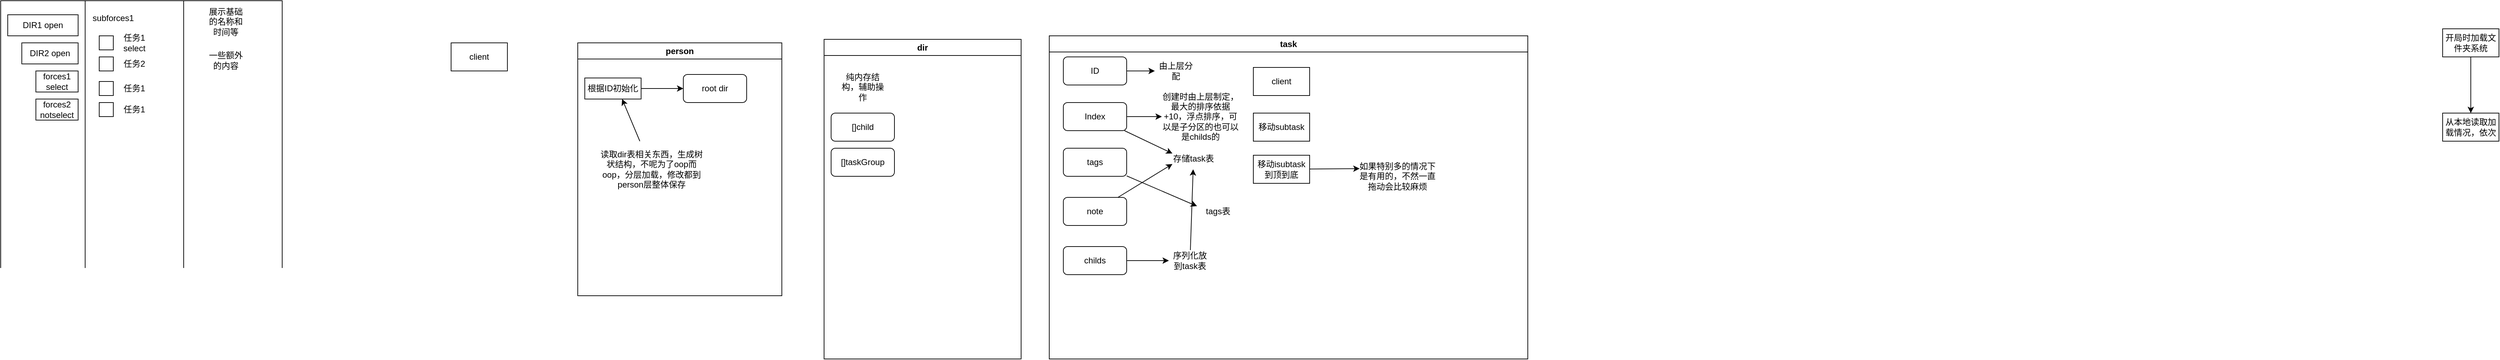 <mxfile>
    <diagram id="U8_7rPyPP9F2TlcvUt8w" name="第 1 页">
        <mxGraphModel dx="4686" dy="787" grid="1" gridSize="10" guides="1" tooltips="1" connect="1" arrows="1" fold="1" page="1" pageScale="1" pageWidth="827" pageHeight="1169" math="0" shadow="0">
            <root>
                <mxCell id="0"/>
                <mxCell id="1" parent="0"/>
                <mxCell id="12" value="" style="edgeStyle=none;html=1;" parent="1" source="10" target="11" edge="1">
                    <mxGeometry relative="1" as="geometry"/>
                </mxCell>
                <mxCell id="10" value="开局时加载文件夹系统" style="rounded=0;whiteSpace=wrap;html=1;" parent="1" vertex="1">
                    <mxGeometry x="190.0" y="50" width="80" height="40" as="geometry"/>
                </mxCell>
                <mxCell id="11" value="从本地读取加载情况，依次" style="rounded=0;whiteSpace=wrap;html=1;" parent="1" vertex="1">
                    <mxGeometry x="190.0" y="170" width="80" height="40" as="geometry"/>
                </mxCell>
                <mxCell id="13" value="" style="rounded=0;whiteSpace=wrap;html=1;" parent="1" vertex="1">
                    <mxGeometry x="-3280" y="10" width="400" height="390" as="geometry"/>
                </mxCell>
                <mxCell id="14" value="" style="endArrow=none;html=1;" parent="1" edge="1">
                    <mxGeometry width="50" height="50" relative="1" as="geometry">
                        <mxPoint x="-3160" y="400" as="sourcePoint"/>
                        <mxPoint x="-3160" y="10" as="targetPoint"/>
                    </mxGeometry>
                </mxCell>
                <mxCell id="15" value="DIR1 open" style="rounded=0;whiteSpace=wrap;html=1;" parent="1" vertex="1">
                    <mxGeometry x="-3270" y="30" width="100" height="30" as="geometry"/>
                </mxCell>
                <mxCell id="16" value="DIR2 open" style="rounded=0;whiteSpace=wrap;html=1;" parent="1" vertex="1">
                    <mxGeometry x="-3250" y="70" width="80" height="30" as="geometry"/>
                </mxCell>
                <mxCell id="17" value="forces1 select" style="rounded=0;whiteSpace=wrap;html=1;" parent="1" vertex="1">
                    <mxGeometry x="-3230" y="110" width="60" height="30" as="geometry"/>
                </mxCell>
                <mxCell id="18" value="forces2 notselect" style="rounded=0;whiteSpace=wrap;html=1;" parent="1" vertex="1">
                    <mxGeometry x="-3230" y="150" width="60" height="30" as="geometry"/>
                </mxCell>
                <mxCell id="19" value="subforces1" style="text;html=1;strokeColor=none;fillColor=none;align=center;verticalAlign=middle;whiteSpace=wrap;rounded=0;" parent="1" vertex="1">
                    <mxGeometry x="-3150" y="20" width="60" height="30" as="geometry"/>
                </mxCell>
                <mxCell id="22" value="" style="rounded=0;whiteSpace=wrap;html=1;" parent="1" vertex="1">
                    <mxGeometry x="-3140" y="60" width="20" height="20" as="geometry"/>
                </mxCell>
                <mxCell id="23" value="任务1 select" style="text;html=1;strokeColor=none;fillColor=none;align=center;verticalAlign=middle;whiteSpace=wrap;rounded=0;" parent="1" vertex="1">
                    <mxGeometry x="-3120" y="55" width="60" height="30" as="geometry"/>
                </mxCell>
                <mxCell id="32" value="" style="rounded=0;whiteSpace=wrap;html=1;" parent="1" vertex="1">
                    <mxGeometry x="-3140" y="90" width="20" height="20" as="geometry"/>
                </mxCell>
                <mxCell id="33" value="任务2" style="text;html=1;strokeColor=none;fillColor=none;align=center;verticalAlign=middle;whiteSpace=wrap;rounded=0;" parent="1" vertex="1">
                    <mxGeometry x="-3120" y="85" width="60" height="30" as="geometry"/>
                </mxCell>
                <mxCell id="34" value="" style="rounded=0;whiteSpace=wrap;html=1;" parent="1" vertex="1">
                    <mxGeometry x="-3140" y="125" width="20" height="20" as="geometry"/>
                </mxCell>
                <mxCell id="35" value="任务1" style="text;html=1;strokeColor=none;fillColor=none;align=center;verticalAlign=middle;whiteSpace=wrap;rounded=0;" parent="1" vertex="1">
                    <mxGeometry x="-3120" y="120" width="60" height="30" as="geometry"/>
                </mxCell>
                <mxCell id="36" value="" style="rounded=0;whiteSpace=wrap;html=1;" parent="1" vertex="1">
                    <mxGeometry x="-3140" y="155" width="20" height="20" as="geometry"/>
                </mxCell>
                <mxCell id="37" value="任务1" style="text;html=1;strokeColor=none;fillColor=none;align=center;verticalAlign=middle;whiteSpace=wrap;rounded=0;" parent="1" vertex="1">
                    <mxGeometry x="-3120" y="150" width="60" height="30" as="geometry"/>
                </mxCell>
                <mxCell id="38" value="" style="endArrow=none;html=1;exitX=0.65;exitY=1.01;exitDx=0;exitDy=0;exitPerimeter=0;" parent="1" source="13" edge="1">
                    <mxGeometry width="50" height="50" relative="1" as="geometry">
                        <mxPoint x="-3070" y="60" as="sourcePoint"/>
                        <mxPoint x="-3020" y="10" as="targetPoint"/>
                    </mxGeometry>
                </mxCell>
                <mxCell id="39" value="展示基础的名称和时间等" style="text;html=1;strokeColor=none;fillColor=none;align=center;verticalAlign=middle;whiteSpace=wrap;rounded=0;" parent="1" vertex="1">
                    <mxGeometry x="-2990" y="25" width="60" height="30" as="geometry"/>
                </mxCell>
                <mxCell id="40" value="一些额外的内容" style="text;html=1;strokeColor=none;fillColor=none;align=center;verticalAlign=middle;whiteSpace=wrap;rounded=0;" parent="1" vertex="1">
                    <mxGeometry x="-2990" y="80" width="60" height="30" as="geometry"/>
                </mxCell>
                <mxCell id="41" value="client" style="rounded=0;whiteSpace=wrap;html=1;" vertex="1" parent="1">
                    <mxGeometry x="-2640" y="70" width="80" height="40" as="geometry"/>
                </mxCell>
                <mxCell id="42" value="task" style="swimlane;whiteSpace=wrap;html=1;" vertex="1" parent="1">
                    <mxGeometry x="-1790" y="60" width="680" height="460" as="geometry"/>
                </mxCell>
                <mxCell id="54" value="" style="edgeStyle=none;html=1;" edge="1" parent="42" source="43" target="53">
                    <mxGeometry relative="1" as="geometry"/>
                </mxCell>
                <mxCell id="43" value="ID" style="rounded=1;whiteSpace=wrap;html=1;" vertex="1" parent="42">
                    <mxGeometry x="20" y="30" width="90" height="40" as="geometry"/>
                </mxCell>
                <mxCell id="56" style="edgeStyle=none;html=1;entryX=0;entryY=0.25;entryDx=0;entryDy=0;" edge="1" parent="42" source="44" target="55">
                    <mxGeometry relative="1" as="geometry"/>
                </mxCell>
                <mxCell id="59" value="" style="edgeStyle=none;html=1;" edge="1" parent="42" source="44" target="58">
                    <mxGeometry relative="1" as="geometry"/>
                </mxCell>
                <mxCell id="44" value="Index" style="rounded=1;whiteSpace=wrap;html=1;" vertex="1" parent="42">
                    <mxGeometry x="20" y="95" width="90" height="40" as="geometry"/>
                </mxCell>
                <mxCell id="63" style="edgeStyle=none;html=1;entryX=0;entryY=0.25;entryDx=0;entryDy=0;" edge="1" parent="42" source="45" target="62">
                    <mxGeometry relative="1" as="geometry"/>
                </mxCell>
                <mxCell id="45" value="tags" style="rounded=1;whiteSpace=wrap;html=1;" vertex="1" parent="42">
                    <mxGeometry x="20" y="160" width="90" height="40" as="geometry"/>
                </mxCell>
                <mxCell id="57" style="edgeStyle=none;html=1;entryX=0;entryY=0.75;entryDx=0;entryDy=0;" edge="1" parent="42" source="46" target="55">
                    <mxGeometry relative="1" as="geometry"/>
                </mxCell>
                <mxCell id="46" value="note" style="rounded=1;whiteSpace=wrap;html=1;" vertex="1" parent="42">
                    <mxGeometry x="20" y="230" width="90" height="40" as="geometry"/>
                </mxCell>
                <mxCell id="64" style="edgeStyle=none;html=1;entryX=0;entryY=0.5;entryDx=0;entryDy=0;" edge="1" parent="42" source="47" target="65">
                    <mxGeometry relative="1" as="geometry"/>
                </mxCell>
                <mxCell id="47" value="childs" style="rounded=1;whiteSpace=wrap;html=1;" vertex="1" parent="42">
                    <mxGeometry x="20" y="300" width="90" height="40" as="geometry"/>
                </mxCell>
                <mxCell id="53" value="由上层分配" style="text;html=1;strokeColor=none;fillColor=none;align=center;verticalAlign=middle;whiteSpace=wrap;rounded=0;" vertex="1" parent="42">
                    <mxGeometry x="150" y="35" width="60" height="30" as="geometry"/>
                </mxCell>
                <mxCell id="55" value="存储task表" style="text;html=1;strokeColor=none;fillColor=none;align=center;verticalAlign=middle;whiteSpace=wrap;rounded=0;" vertex="1" parent="42">
                    <mxGeometry x="175" y="160" width="60" height="30" as="geometry"/>
                </mxCell>
                <mxCell id="58" value="创建时由上层制定，最大的排序依据+10，浮点排序，可以是子分区的也可以是childs的" style="text;html=1;strokeColor=none;fillColor=none;align=center;verticalAlign=middle;whiteSpace=wrap;rounded=0;" vertex="1" parent="42">
                    <mxGeometry x="160" y="100" width="110" height="30" as="geometry"/>
                </mxCell>
                <mxCell id="62" value="tags表" style="text;html=1;strokeColor=none;fillColor=none;align=center;verticalAlign=middle;whiteSpace=wrap;rounded=0;" vertex="1" parent="42">
                    <mxGeometry x="210" y="235" width="60" height="30" as="geometry"/>
                </mxCell>
                <mxCell id="66" style="edgeStyle=none;html=1;" edge="1" parent="42" source="65" target="55">
                    <mxGeometry relative="1" as="geometry"/>
                </mxCell>
                <mxCell id="65" value="序列化放到task表" style="text;html=1;strokeColor=none;fillColor=none;align=center;verticalAlign=middle;whiteSpace=wrap;rounded=0;" vertex="1" parent="42">
                    <mxGeometry x="170" y="305" width="60" height="30" as="geometry"/>
                </mxCell>
                <mxCell id="67" value="client" style="rounded=0;whiteSpace=wrap;html=1;" vertex="1" parent="42">
                    <mxGeometry x="290" y="45" width="80" height="40" as="geometry"/>
                </mxCell>
                <mxCell id="69" value="移动subtask" style="rounded=0;whiteSpace=wrap;html=1;" vertex="1" parent="42">
                    <mxGeometry x="290" y="110" width="80" height="40" as="geometry"/>
                </mxCell>
                <mxCell id="72" style="edgeStyle=none;html=1;entryX=0.009;entryY=0.363;entryDx=0;entryDy=0;entryPerimeter=0;" edge="1" parent="42" source="70" target="73">
                    <mxGeometry relative="1" as="geometry">
                        <mxPoint x="420" y="190" as="targetPoint"/>
                    </mxGeometry>
                </mxCell>
                <mxCell id="70" value="移动isubtask到顶到底" style="rounded=0;whiteSpace=wrap;html=1;" vertex="1" parent="42">
                    <mxGeometry x="290" y="170" width="80" height="40" as="geometry"/>
                </mxCell>
                <mxCell id="73" value="如果特别多的情况下是有用的，不然一直拖动会比较麻烦" style="text;html=1;strokeColor=none;fillColor=none;align=center;verticalAlign=middle;whiteSpace=wrap;rounded=0;" vertex="1" parent="42">
                    <mxGeometry x="440" y="160" width="110" height="80" as="geometry"/>
                </mxCell>
                <mxCell id="68" value="person" style="swimlane;whiteSpace=wrap;html=1;" vertex="1" parent="1">
                    <mxGeometry x="-2460" y="70" width="290" height="360" as="geometry"/>
                </mxCell>
                <mxCell id="81" style="edgeStyle=none;html=1;entryX=0;entryY=0.5;entryDx=0;entryDy=0;" edge="1" parent="68" source="78" target="79">
                    <mxGeometry relative="1" as="geometry"/>
                </mxCell>
                <mxCell id="78" value="根据ID初始化" style="rounded=0;whiteSpace=wrap;html=1;" vertex="1" parent="68">
                    <mxGeometry x="10" y="50" width="80" height="30" as="geometry"/>
                </mxCell>
                <mxCell id="79" value="root dir" style="rounded=1;whiteSpace=wrap;html=1;" vertex="1" parent="68">
                    <mxGeometry x="150" y="45" width="90" height="40" as="geometry"/>
                </mxCell>
                <mxCell id="86" style="edgeStyle=none;html=1;entryX=0.663;entryY=1;entryDx=0;entryDy=0;entryPerimeter=0;" edge="1" parent="68" source="85" target="78">
                    <mxGeometry relative="1" as="geometry"/>
                </mxCell>
                <mxCell id="85" value="读取dir表相关东西，生成树状结构，不呢为了oop而oop，分层加载，修改都到person层整体保存" style="text;html=1;strokeColor=none;fillColor=none;align=center;verticalAlign=middle;whiteSpace=wrap;rounded=0;" vertex="1" parent="68">
                    <mxGeometry x="30" y="140" width="150" height="80" as="geometry"/>
                </mxCell>
                <mxCell id="77" value="dir" style="swimlane;whiteSpace=wrap;html=1;" vertex="1" parent="1">
                    <mxGeometry x="-2110" y="65" width="280" height="455" as="geometry"/>
                </mxCell>
                <mxCell id="84" value="纯内存结构，辅助操作" style="text;html=1;strokeColor=none;fillColor=none;align=center;verticalAlign=middle;whiteSpace=wrap;rounded=0;" vertex="1" parent="77">
                    <mxGeometry x="20" y="45" width="70" height="45" as="geometry"/>
                </mxCell>
                <mxCell id="87" value="[]taskGroup" style="rounded=1;whiteSpace=wrap;html=1;" vertex="1" parent="77">
                    <mxGeometry x="10" y="155" width="90" height="40" as="geometry"/>
                </mxCell>
                <mxCell id="88" value="[]child" style="rounded=1;whiteSpace=wrap;html=1;" vertex="1" parent="77">
                    <mxGeometry x="10" y="105" width="90" height="40" as="geometry"/>
                </mxCell>
            </root>
        </mxGraphModel>
    </diagram>
</mxfile>